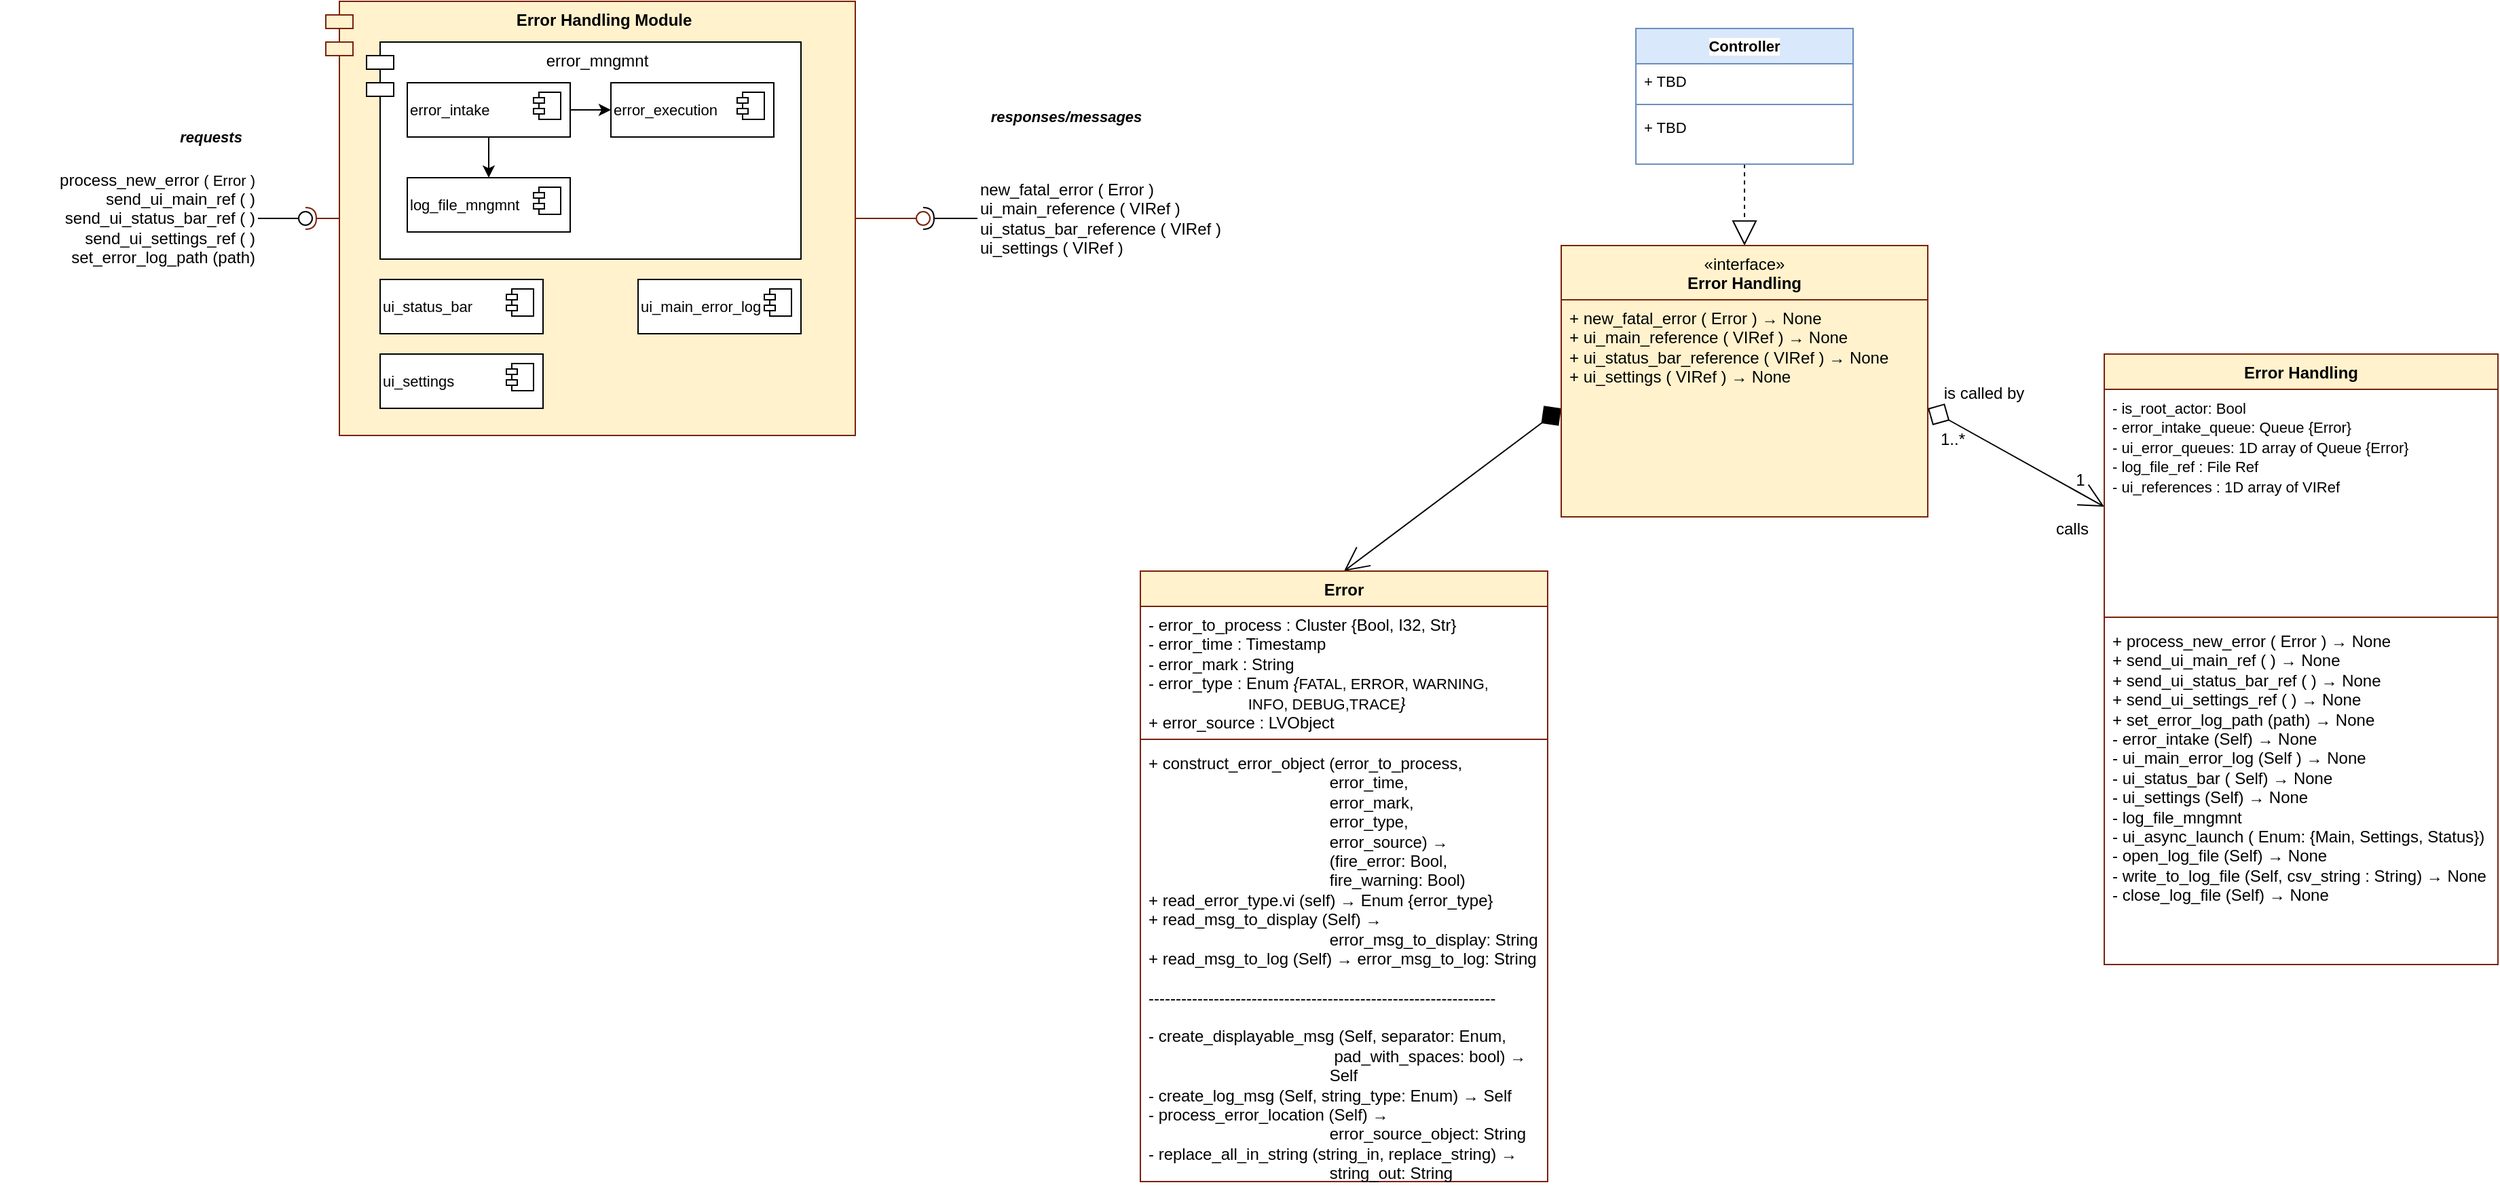 <mxfile version="24.8.6">
  <diagram name="Page-1" id="v6uyenpPt0AhzXrct-F_">
    <mxGraphModel dx="1595" dy="729" grid="1" gridSize="10" guides="1" tooltips="1" connect="1" arrows="1" fold="1" page="1" pageScale="1" pageWidth="827" pageHeight="1169" math="0" shadow="0">
      <root>
        <mxCell id="0" />
        <mxCell id="1" parent="0" />
        <mxCell id="4-AjSyIpDvZ882Wc-98p-6" style="rounded=0;orthogonalLoop=1;jettySize=auto;html=1;exitX=0.5;exitY=0;exitDx=0;exitDy=0;entryX=0;entryY=0.5;entryDx=0;entryDy=0;endArrow=diamond;endFill=1;endSize=16;startArrow=open;startFill=0;startSize=16;" parent="1" source="4-AjSyIpDvZ882Wc-98p-1" target="4-AjSyIpDvZ882Wc-98p-10" edge="1">
          <mxGeometry relative="1" as="geometry">
            <mxPoint x="254" y="270" as="targetPoint" />
          </mxGeometry>
        </mxCell>
        <mxCell id="4-AjSyIpDvZ882Wc-98p-1" value="Error" style="swimlane;fontStyle=1;align=center;verticalAlign=top;childLayout=stackLayout;horizontal=1;startSize=26;horizontalStack=0;resizeParent=1;resizeParentMax=0;resizeLast=0;collapsible=1;marginBottom=0;whiteSpace=wrap;html=1;fillColor=#FFF2CC;strokeColor=#7A220C;" parent="1" vertex="1">
          <mxGeometry x="40" y="440" width="300" height="450" as="geometry" />
        </mxCell>
        <mxCell id="4-AjSyIpDvZ882Wc-98p-2" value="- error_to_process : Cluster {Bool, I32, Str}&lt;div&gt;- error_time : Timestamp&lt;/div&gt;&lt;div&gt;- error_mark : String&lt;/div&gt;&lt;div&gt;- error_type : Enum &lt;i&gt;{&lt;/i&gt;&lt;span style=&quot;font-size: 11px; text-wrap-mode: nowrap; background-color: rgb(255, 255, 255);&quot;&gt;FATAL, ERROR, WARNING,&amp;nbsp;&lt;/span&gt;&lt;/div&gt;&lt;div&gt;&lt;span style=&quot;font-size: 11px; text-wrap-mode: nowrap; background-color: rgb(255, 255, 255);&quot;&gt;&lt;span style=&quot;white-space: pre;&quot;&gt;&#x9;&lt;/span&gt;&lt;span style=&quot;white-space: pre;&quot;&gt;&#x9;&lt;/span&gt;&lt;span style=&quot;white-space: pre;&quot;&gt;&#x9;&lt;/span&gt;INFO, DEBUG,TRACE&lt;/span&gt;&lt;i&gt;}&lt;/i&gt;&lt;/div&gt;&lt;div&gt;+ error_source : LVObject&lt;/div&gt;" style="text;strokeColor=none;fillColor=none;align=left;verticalAlign=top;spacingLeft=4;spacingRight=4;overflow=hidden;rotatable=0;points=[[0,0.5],[1,0.5]];portConstraint=eastwest;whiteSpace=wrap;html=1;" parent="4-AjSyIpDvZ882Wc-98p-1" vertex="1">
          <mxGeometry y="26" width="300" height="94" as="geometry" />
        </mxCell>
        <mxCell id="4-AjSyIpDvZ882Wc-98p-3" value="" style="line;strokeWidth=1;fillColor=none;align=left;verticalAlign=middle;spacingTop=-1;spacingLeft=3;spacingRight=3;rotatable=0;labelPosition=right;points=[];portConstraint=eastwest;strokeColor=inherit;" parent="4-AjSyIpDvZ882Wc-98p-1" vertex="1">
          <mxGeometry y="120" width="300" height="8" as="geometry" />
        </mxCell>
        <mxCell id="4-AjSyIpDvZ882Wc-98p-4" value="&lt;div&gt;&lt;span style=&quot;background-color: initial;&quot;&gt;+ construct_error_object (error_to_process,&amp;nbsp;&lt;/span&gt;&lt;/div&gt;&lt;div&gt;&lt;span style=&quot;white-space: pre;&quot;&gt;&#x9;&lt;/span&gt;&lt;span style=&quot;white-space: pre;&quot;&gt;&#x9;&lt;/span&gt;&lt;span style=&quot;white-space: pre;&quot;&gt;&#x9;&lt;/span&gt;&lt;span style=&quot;white-space: pre;&quot;&gt;&#x9;&lt;/span&gt;&lt;span style=&quot;white-space: pre;&quot;&gt;&#x9;&lt;/span&gt;error_time,&lt;br&gt;&lt;/div&gt;&lt;div&gt;&lt;span style=&quot;white-space: pre;&quot;&gt;&#x9;&lt;/span&gt;&lt;span style=&quot;white-space: pre;&quot;&gt;&#x9;&lt;/span&gt;&lt;span style=&quot;white-space: pre;&quot;&gt;&#x9;&lt;/span&gt;&lt;span style=&quot;white-space: pre;&quot;&gt;&#x9;&lt;/span&gt;&lt;span style=&quot;white-space: pre;&quot;&gt;&#x9;&lt;/span&gt;error_mark,&lt;br&gt;&lt;/div&gt;&lt;div&gt;&lt;span style=&quot;white-space: pre;&quot;&gt;&#x9;&lt;/span&gt;&lt;span style=&quot;white-space: pre;&quot;&gt;&#x9;&lt;/span&gt;&lt;span style=&quot;white-space: pre;&quot;&gt;&#x9;&lt;/span&gt;&lt;span style=&quot;white-space: pre;&quot;&gt;&#x9;&lt;/span&gt;&lt;span style=&quot;white-space: pre;&quot;&gt;&#x9;&lt;/span&gt;error_type,&lt;br&gt;&lt;/div&gt;&lt;div&gt;&lt;span style=&quot;white-space: pre;&quot;&gt;&#x9;&lt;/span&gt;&lt;span style=&quot;white-space: pre;&quot;&gt;&#x9;&lt;/span&gt;&lt;span style=&quot;white-space: pre;&quot;&gt;&#x9;&lt;/span&gt;&lt;span style=&quot;white-space: pre;&quot;&gt;&#x9;&lt;/span&gt;&lt;span style=&quot;white-space: pre;&quot;&gt;&#x9;&lt;/span&gt;error_source)&amp;nbsp;&lt;span style=&quot;background-color: initial;&quot;&gt;→&lt;/span&gt;&lt;/div&gt;&lt;div&gt;&lt;span style=&quot;white-space: pre;&quot;&gt;&#x9;&lt;/span&gt;&lt;span style=&quot;white-space: pre;&quot;&gt;&#x9;&lt;/span&gt;&lt;span style=&quot;white-space: pre;&quot;&gt;&#x9;&lt;/span&gt;&lt;span style=&quot;white-space: pre;&quot;&gt;&#x9;&lt;/span&gt;&lt;span style=&quot;white-space: pre;&quot;&gt;&#x9;&lt;/span&gt;(fire_error: Bool,&lt;/div&gt;&lt;div&gt;&lt;span style=&quot;white-space: pre;&quot;&gt;&#x9;&lt;/span&gt;&lt;span style=&quot;white-space: pre;&quot;&gt;&#x9;&lt;/span&gt;&lt;span style=&quot;white-space: pre;&quot;&gt;&#x9;&lt;/span&gt;&lt;span style=&quot;white-space: pre;&quot;&gt;&#x9;&lt;/span&gt;&lt;span style=&quot;white-space: pre;&quot;&gt;&#x9;&lt;/span&gt;fire_warning: Bool)&lt;/div&gt;&lt;div&gt;+ read_error_type.vi (self) → Enum&amp;nbsp;{error_type}&lt;/div&gt;&lt;div&gt;+&amp;nbsp;read_msg_to_display (Self) →&lt;/div&gt;&lt;div&gt;&lt;span style=&quot;white-space: pre;&quot;&gt;&#x9;&lt;/span&gt;&lt;span style=&quot;white-space: pre;&quot;&gt;&#x9;&lt;/span&gt;&lt;span style=&quot;white-space: pre;&quot;&gt;&#x9;&lt;/span&gt;&lt;span style=&quot;white-space: pre;&quot;&gt;&#x9;&lt;/span&gt;&lt;span style=&quot;white-space: pre;&quot;&gt;&#x9;&lt;/span&gt;error_msg_to_display: String&lt;/div&gt;&lt;div&gt;+ read_msg_to_log (Self) → error_msg_to_log: String&lt;/div&gt;&lt;div&gt;&lt;br&gt;&lt;/div&gt;&lt;div&gt;----------------------------------------------------------------&lt;/div&gt;&lt;div&gt;&lt;br&gt;&lt;/div&gt;&lt;div&gt;-&amp;nbsp;create_displayable_msg (Self, separator: Enum,&lt;/div&gt;&lt;div&gt;&lt;span style=&quot;white-space: pre;&quot;&gt;&#x9;&lt;/span&gt;&lt;span style=&quot;white-space: pre;&quot;&gt;&#x9;&lt;/span&gt;&lt;span style=&quot;white-space: pre;&quot;&gt;&#x9;&lt;/span&gt;&lt;span style=&quot;white-space: pre;&quot;&gt;&#x9;&lt;/span&gt;&lt;span style=&quot;white-space: pre;&quot;&gt;&#x9;&lt;/span&gt;&amp;nbsp;pad_with_spaces: bool)&amp;nbsp;&lt;span style=&quot;background-color: initial;&quot;&gt;→&lt;/span&gt;&lt;/div&gt;&lt;div&gt;&lt;span style=&quot;background-color: initial;&quot;&gt;&lt;span style=&quot;white-space: pre;&quot;&gt;&#x9;&lt;/span&gt;&lt;span style=&quot;white-space: pre;&quot;&gt;&#x9;&lt;/span&gt;&lt;span style=&quot;white-space: pre;&quot;&gt;&#x9;&lt;/span&gt;&lt;span style=&quot;white-space: pre;&quot;&gt;&#x9;&lt;/span&gt;&lt;span style=&quot;white-space: pre;&quot;&gt;&#x9;&lt;/span&gt;Self&lt;/span&gt;&lt;/div&gt;&lt;div&gt;-&amp;nbsp;create_log_msg (Self, string_type: Enum) → Self&lt;/div&gt;&lt;div&gt;- process_error_location (Self) →&lt;/div&gt;&lt;div&gt;&lt;span style=&quot;white-space: pre;&quot;&gt;&#x9;&lt;/span&gt;&lt;span style=&quot;white-space: pre;&quot;&gt;&#x9;&lt;/span&gt;&lt;span style=&quot;white-space: pre;&quot;&gt;&#x9;&lt;/span&gt;&lt;span style=&quot;white-space: pre;&quot;&gt;&#x9;&lt;/span&gt;&lt;span style=&quot;white-space: pre;&quot;&gt;&#x9;&lt;/span&gt;error_source_object: String&lt;/div&gt;&lt;div&gt;- replace_all_in_string (string_in, replace_string)&amp;nbsp;&lt;span style=&quot;background-color: initial;&quot;&gt;→&lt;/span&gt;&lt;/div&gt;&lt;div&gt;&lt;span style=&quot;background-color: initial;&quot;&gt;&lt;span style=&quot;white-space: pre;&quot;&gt;&#x9;&lt;/span&gt;&lt;span style=&quot;white-space: pre;&quot;&gt;&#x9;&lt;/span&gt;&lt;span style=&quot;white-space: pre;&quot;&gt;&#x9;&lt;/span&gt;&lt;span style=&quot;white-space: pre;&quot;&gt;&#x9;&lt;/span&gt;&lt;span style=&quot;white-space: pre;&quot;&gt;&#x9;&lt;/span&gt;string_out: String&lt;/span&gt;&lt;/div&gt;&lt;div&gt;&lt;br&gt;&lt;/div&gt;&lt;div&gt;&lt;br&gt;&lt;/div&gt;" style="text;strokeColor=none;fillColor=none;align=left;verticalAlign=top;spacingLeft=4;spacingRight=4;overflow=hidden;rotatable=0;points=[[0,0.5],[1,0.5]];portConstraint=eastwest;whiteSpace=wrap;html=1;" parent="4-AjSyIpDvZ882Wc-98p-1" vertex="1">
          <mxGeometry y="128" width="300" height="322" as="geometry" />
        </mxCell>
        <mxCell id="4-AjSyIpDvZ882Wc-98p-85" style="edgeStyle=none;shape=connector;rounded=0;orthogonalLoop=1;jettySize=auto;html=1;strokeColor=default;align=center;verticalAlign=middle;fontFamily=Helvetica;fontSize=11;fontColor=default;labelBackgroundColor=default;endArrow=block;endFill=0;endSize=16;entryX=0.5;entryY=0;entryDx=0;entryDy=0;dashed=1;exitX=0.5;exitY=1;exitDx=0;exitDy=0;" parent="1" source="4-AjSyIpDvZ882Wc-98p-81" target="4-AjSyIpDvZ882Wc-98p-7" edge="1">
          <mxGeometry relative="1" as="geometry">
            <mxPoint x="250" y="60" as="targetPoint" />
          </mxGeometry>
        </mxCell>
        <mxCell id="4-AjSyIpDvZ882Wc-98p-7" value="&lt;span style=&quot;font-weight: 400;&quot;&gt;«interface»&lt;/span&gt;&lt;br style=&quot;font-weight: 400;&quot;&gt;&lt;b&gt;Error Handling&lt;/b&gt;" style="swimlane;fontStyle=1;align=center;verticalAlign=top;childLayout=stackLayout;horizontal=1;startSize=40;horizontalStack=0;resizeParent=1;resizeParentMax=0;resizeLast=0;collapsible=1;marginBottom=0;whiteSpace=wrap;html=1;strokeColor=#7A220C;fillColor=#fff2cc;" parent="1" vertex="1">
          <mxGeometry x="350" y="200" width="270" height="200" as="geometry" />
        </mxCell>
        <mxCell id="4-AjSyIpDvZ882Wc-98p-10" value="+ new_fatal_error ( Error ) → None&lt;div&gt;+ ui_main_reference ( VIRef ) → None&lt;/div&gt;&lt;div&gt;+ ui_status_bar_reference&lt;span style=&quot;background-color: initial;&quot;&gt;&amp;nbsp;&lt;/span&gt;&lt;span style=&quot;background-color: initial;&quot;&gt;( VIRef ) → None&lt;/span&gt;&lt;/div&gt;&lt;div&gt;+&amp;nbsp;&lt;span style=&quot;background-color: initial;&quot;&gt;ui_settings&lt;/span&gt;&lt;span style=&quot;background-color: initial;&quot;&gt;&amp;nbsp;&lt;/span&gt;&lt;span style=&quot;background-color: initial;&quot;&gt;( VIRef ) → None&lt;/span&gt;&lt;/div&gt;" style="text;strokeColor=#7A220C;fillColor=#fff2cc;align=left;verticalAlign=top;spacingLeft=4;spacingRight=4;overflow=hidden;rotatable=0;points=[[0,0.5],[1,0.5]];portConstraint=eastwest;whiteSpace=wrap;html=1;" parent="4-AjSyIpDvZ882Wc-98p-7" vertex="1">
          <mxGeometry y="40" width="270" height="160" as="geometry" />
        </mxCell>
        <mxCell id="4-AjSyIpDvZ882Wc-98p-43" style="edgeStyle=none;shape=connector;rounded=0;orthogonalLoop=1;jettySize=auto;html=1;entryX=1;entryY=0.5;entryDx=0;entryDy=0;strokeColor=default;align=center;verticalAlign=middle;fontFamily=Helvetica;fontSize=11;fontColor=default;labelBackgroundColor=default;endArrow=diamond;endFill=0;exitX=0;exitY=0.25;exitDx=0;exitDy=0;endSize=16;startArrow=open;startFill=0;startSize=16;" parent="1" source="4-AjSyIpDvZ882Wc-98p-87" target="4-AjSyIpDvZ882Wc-98p-10" edge="1">
          <mxGeometry relative="1" as="geometry">
            <mxPoint x="600" y="333" as="sourcePoint" />
          </mxGeometry>
        </mxCell>
        <mxCell id="4-AjSyIpDvZ882Wc-98p-92" value="is called by" style="edgeLabel;html=1;align=center;verticalAlign=middle;resizable=0;points=[];strokeColor=#7A220C;spacingLeft=4;spacingRight=4;fontFamily=Helvetica;fontSize=12;fontColor=default;fillColor=#fff2cc;gradientColor=none;labelBackgroundColor=none;" parent="4-AjSyIpDvZ882Wc-98p-43" vertex="1" connectable="0">
          <mxGeometry x="0.833" y="-2" relative="1" as="geometry">
            <mxPoint x="29" y="-16" as="offset" />
          </mxGeometry>
        </mxCell>
        <mxCell id="4-AjSyIpDvZ882Wc-98p-93" value="1" style="edgeLabel;html=1;align=center;verticalAlign=middle;resizable=0;points=[];strokeColor=#7A220C;spacingLeft=4;spacingRight=4;fontFamily=Helvetica;fontSize=12;fontColor=default;fillColor=#fff2cc;gradientColor=none;labelBackgroundColor=none;" parent="4-AjSyIpDvZ882Wc-98p-43" vertex="1" connectable="0">
          <mxGeometry x="-0.878" y="1" relative="1" as="geometry">
            <mxPoint x="-10" y="-16" as="offset" />
          </mxGeometry>
        </mxCell>
        <mxCell id="4-AjSyIpDvZ882Wc-98p-94" value="calls" style="edgeLabel;html=1;align=center;verticalAlign=middle;resizable=0;points=[];strokeColor=#7A220C;spacingLeft=4;spacingRight=4;fontFamily=Helvetica;fontSize=12;fontColor=default;fillColor=#fff2cc;gradientColor=none;labelBackgroundColor=none;" parent="4-AjSyIpDvZ882Wc-98p-43" vertex="1" connectable="0">
          <mxGeometry x="-0.918" y="2" relative="1" as="geometry">
            <mxPoint x="-18" y="17" as="offset" />
          </mxGeometry>
        </mxCell>
        <mxCell id="4-AjSyIpDvZ882Wc-98p-95" value="1..*" style="edgeLabel;html=1;align=center;verticalAlign=middle;resizable=0;points=[];strokeColor=#7A220C;spacingLeft=4;spacingRight=4;fontFamily=Helvetica;fontSize=12;fontColor=default;fillColor=#fff2cc;gradientColor=none;labelBackgroundColor=none;" parent="4-AjSyIpDvZ882Wc-98p-43" vertex="1" connectable="0">
          <mxGeometry x="0.836" y="3" relative="1" as="geometry">
            <mxPoint x="8" y="14" as="offset" />
          </mxGeometry>
        </mxCell>
        <mxCell id="4-AjSyIpDvZ882Wc-98p-81" value="Controller" style="swimlane;fontStyle=1;align=center;verticalAlign=top;childLayout=stackLayout;horizontal=1;startSize=26;horizontalStack=0;resizeParent=1;resizeParentMax=0;resizeLast=0;collapsible=1;marginBottom=0;whiteSpace=wrap;html=1;fontFamily=Helvetica;fontSize=11;labelBackgroundColor=default;fillColor=#dae8fc;strokeColor=#6c8ebf;" parent="1" vertex="1">
          <mxGeometry x="405" y="40" width="160" height="100" as="geometry">
            <mxRectangle x="405" y="40" width="90" height="30" as="alternateBounds" />
          </mxGeometry>
        </mxCell>
        <mxCell id="4-AjSyIpDvZ882Wc-98p-82" value="+ TBD" style="text;strokeColor=none;fillColor=none;align=left;verticalAlign=top;spacingLeft=4;spacingRight=4;overflow=hidden;rotatable=0;points=[[0,0.5],[1,0.5]];portConstraint=eastwest;whiteSpace=wrap;html=1;fontFamily=Helvetica;fontSize=11;fontColor=default;labelBackgroundColor=default;" parent="4-AjSyIpDvZ882Wc-98p-81" vertex="1">
          <mxGeometry y="26" width="160" height="26" as="geometry" />
        </mxCell>
        <mxCell id="4-AjSyIpDvZ882Wc-98p-83" value="" style="line;strokeWidth=1;fillColor=none;align=left;verticalAlign=middle;spacingTop=-1;spacingLeft=3;spacingRight=3;rotatable=0;labelPosition=right;points=[];portConstraint=eastwest;strokeColor=inherit;fontFamily=Helvetica;fontSize=11;fontColor=default;labelBackgroundColor=default;" parent="4-AjSyIpDvZ882Wc-98p-81" vertex="1">
          <mxGeometry y="52" width="160" height="8" as="geometry" />
        </mxCell>
        <mxCell id="4-AjSyIpDvZ882Wc-98p-84" value="+ TBD" style="text;strokeColor=none;fillColor=none;align=left;verticalAlign=top;spacingLeft=4;spacingRight=4;overflow=hidden;rotatable=0;points=[[0,0.5],[1,0.5]];portConstraint=eastwest;whiteSpace=wrap;html=1;fontFamily=Helvetica;fontSize=11;fontColor=default;labelBackgroundColor=default;" parent="4-AjSyIpDvZ882Wc-98p-81" vertex="1">
          <mxGeometry y="60" width="160" height="40" as="geometry" />
        </mxCell>
        <mxCell id="4-AjSyIpDvZ882Wc-98p-87" value="&lt;b&gt;Error Handling&lt;/b&gt;" style="swimlane;fontStyle=1;align=center;verticalAlign=top;childLayout=stackLayout;horizontal=1;startSize=26;horizontalStack=0;resizeParent=1;resizeParentMax=0;resizeLast=0;collapsible=1;marginBottom=0;whiteSpace=wrap;html=1;strokeColor=#7A220C;spacingLeft=4;spacingRight=4;fontFamily=Helvetica;fontSize=12;fontColor=default;fillColor=#fff2cc;gradientColor=none;" parent="1" vertex="1">
          <mxGeometry x="750" y="280" width="290" height="450" as="geometry" />
        </mxCell>
        <mxCell id="4-AjSyIpDvZ882Wc-98p-88" value="&lt;span style=&quot;font-size: 11px;&quot;&gt;- is_root_actor: Bool&lt;/span&gt;&lt;div&gt;&lt;span style=&quot;font-size: 11px;&quot;&gt;- error_intake_queue: Queue {Error}&lt;/span&gt;&lt;/div&gt;&lt;div&gt;&lt;span style=&quot;font-size: 11px;&quot;&gt;- ui_error_queues: 1D array of Queue {Error}&lt;/span&gt;&lt;/div&gt;&lt;div&gt;&lt;span style=&quot;font-size: 11px;&quot;&gt;- log_file_ref : File Ref&lt;/span&gt;&lt;/div&gt;&lt;div&gt;&lt;span style=&quot;font-size: 11px;&quot;&gt;- ui_references : 1D array of VIRef&lt;/span&gt;&lt;/div&gt;" style="text;strokeColor=none;fillColor=none;align=left;verticalAlign=top;spacingLeft=4;spacingRight=4;overflow=hidden;rotatable=0;points=[[0,0.5],[1,0.5]];portConstraint=eastwest;whiteSpace=wrap;html=1;fontFamily=Helvetica;fontSize=12;fontColor=default;" parent="4-AjSyIpDvZ882Wc-98p-87" vertex="1">
          <mxGeometry y="26" width="290" height="164" as="geometry" />
        </mxCell>
        <mxCell id="4-AjSyIpDvZ882Wc-98p-89" value="" style="line;strokeWidth=1;fillColor=none;align=left;verticalAlign=middle;spacingTop=-1;spacingLeft=3;spacingRight=3;rotatable=0;labelPosition=right;points=[];portConstraint=eastwest;strokeColor=inherit;fontFamily=Helvetica;fontSize=12;fontColor=default;" parent="4-AjSyIpDvZ882Wc-98p-87" vertex="1">
          <mxGeometry y="190" width="290" height="8" as="geometry" />
        </mxCell>
        <mxCell id="4-AjSyIpDvZ882Wc-98p-90" value="+ process_new_error ( Error ) → None&lt;div&gt;+ send_ui_main_ref ( )&lt;span style=&quot;background-color: initial;&quot;&gt;&amp;nbsp;&lt;/span&gt;&lt;span style=&quot;background-color: initial;&quot;&gt;→ None&lt;/span&gt;&lt;/div&gt;&lt;div&gt;+ send_ui_status_bar_ref&amp;nbsp;( )&amp;nbsp;→ None&lt;br&gt;&lt;div&gt;+ send_ui_settings_ref&lt;span style=&quot;background-color: initial;&quot;&gt;&amp;nbsp;&lt;/span&gt;&lt;span style=&quot;background-color: initial;&quot;&gt;( )&lt;/span&gt;&lt;span style=&quot;background-color: initial;&quot;&gt;&amp;nbsp;&lt;/span&gt;&lt;span style=&quot;background-color: initial;&quot;&gt;→ None&lt;/span&gt;&lt;/div&gt;&lt;div&gt;&lt;span style=&quot;background-color: initial;&quot;&gt;+ set_error_log_path (path) → None&lt;/span&gt;&lt;/div&gt;&lt;div&gt;&lt;span style=&quot;background-color: initial;&quot;&gt;- error_intake (Self) → None&lt;/span&gt;&lt;/div&gt;&lt;div&gt;- ui_main_error_log&lt;span style=&quot;background-color: initial;&quot;&gt;&amp;nbsp;&lt;/span&gt;&lt;span style=&quot;background-color: initial;&quot;&gt;(&lt;/span&gt;&lt;span style=&quot;background-color: initial;&quot;&gt;Self&lt;/span&gt;&lt;span style=&quot;background-color: initial;&quot;&gt;&amp;nbsp;)&lt;/span&gt;&lt;span style=&quot;background-color: initial;&quot;&gt;&amp;nbsp;&lt;/span&gt;&lt;span style=&quot;background-color: initial;&quot;&gt;→ None&lt;/span&gt;&lt;/div&gt;&lt;div&gt;- ui_status_bar&lt;span style=&quot;background-color: initial;&quot;&gt;&amp;nbsp;&lt;/span&gt;&lt;span style=&quot;background-color: initial;&quot;&gt;(&amp;nbsp;&lt;/span&gt;&lt;span style=&quot;background-color: initial;&quot;&gt;Self&lt;/span&gt;&lt;span style=&quot;background-color: initial;&quot;&gt;)&lt;/span&gt;&lt;span style=&quot;background-color: initial;&quot;&gt;&amp;nbsp;&lt;/span&gt;&lt;span style=&quot;background-color: initial;&quot;&gt;→ None&lt;/span&gt;&lt;/div&gt;&lt;div&gt;&lt;span style=&quot;background-color: initial;&quot;&gt;- ui_settings&lt;/span&gt;&lt;span style=&quot;background-color: initial;&quot;&gt;&amp;nbsp;&lt;/span&gt;&lt;span style=&quot;background-color: initial;&quot;&gt;(&lt;/span&gt;&lt;span style=&quot;background-color: initial;&quot;&gt;Self&lt;/span&gt;&lt;span style=&quot;background-color: initial;&quot;&gt;)&lt;/span&gt;&lt;span style=&quot;background-color: initial;&quot;&gt;&amp;nbsp;&lt;/span&gt;&lt;span style=&quot;background-color: initial;&quot;&gt;→ None&lt;/span&gt;&lt;/div&gt;&lt;div&gt;- log_file_mngmnt&lt;/div&gt;&lt;/div&gt;&lt;div&gt;- ui_async_launch ( Enum: {Main, Settings, Status})&lt;/div&gt;&lt;div&gt;- open_log_file (Self) → None&lt;/div&gt;&lt;div&gt;- write_to_log_file (Self, csv_string : String) → None&lt;/div&gt;&lt;div&gt;- close_log_file (Self) → None&lt;br&gt;&lt;/div&gt;" style="text;strokeColor=none;fillColor=none;align=left;verticalAlign=top;spacingLeft=4;spacingRight=4;overflow=hidden;rotatable=0;points=[[0,0.5],[1,0.5]];portConstraint=eastwest;whiteSpace=wrap;html=1;fontFamily=Helvetica;fontSize=12;fontColor=default;" parent="4-AjSyIpDvZ882Wc-98p-87" vertex="1">
          <mxGeometry y="198" width="290" height="252" as="geometry" />
        </mxCell>
        <mxCell id="OTXjXZgWHcr9sIk7zCdE-17" value="" style="group" parent="1" vertex="1" connectable="0">
          <mxGeometry x="-800" y="20" width="910" height="320" as="geometry" />
        </mxCell>
        <mxCell id="4-AjSyIpDvZ882Wc-98p-16" value="&lt;b style=&quot;font-size: 12px;&quot;&gt;Error Handling Module&lt;/b&gt;" style="shape=module;align=left;spacingLeft=20;align=center;verticalAlign=top;whiteSpace=wrap;html=1;fontFamily=Helvetica;fontSize=11;labelBackgroundColor=none;fillColor=#fff2cc;strokeColor=#7A220C;" parent="OTXjXZgWHcr9sIk7zCdE-17" vertex="1">
          <mxGeometry x="240" width="390" height="320" as="geometry" />
        </mxCell>
        <mxCell id="4-AjSyIpDvZ882Wc-98p-17" value="" style="rounded=0;orthogonalLoop=1;jettySize=auto;html=1;endArrow=halfCircle;endFill=0;endSize=6;strokeWidth=1;sketch=0;strokeColor=#7A220C;align=center;verticalAlign=middle;fontFamily=Helvetica;fontSize=11;fontColor=default;labelBackgroundColor=default;exitX=0;exitY=0.5;exitDx=10;exitDy=0;exitPerimeter=0;fillColor=#fff2cc;" parent="OTXjXZgWHcr9sIk7zCdE-17" source="4-AjSyIpDvZ882Wc-98p-16" target="4-AjSyIpDvZ882Wc-98p-19" edge="1">
          <mxGeometry relative="1" as="geometry">
            <mxPoint x="350" y="140" as="sourcePoint" />
          </mxGeometry>
        </mxCell>
        <mxCell id="4-AjSyIpDvZ882Wc-98p-18" value="" style="rounded=0;orthogonalLoop=1;jettySize=auto;html=1;endArrow=oval;endFill=0;sketch=0;sourcePerimeterSpacing=0;targetPerimeterSpacing=0;endSize=10;strokeColor=default;align=center;verticalAlign=middle;fontFamily=Helvetica;fontSize=11;fontColor=default;labelBackgroundColor=default;entryX=0.7;entryY=0.633;entryDx=0;entryDy=0;entryPerimeter=0;exitX=1;exitY=0.5;exitDx=0;exitDy=0;" parent="OTXjXZgWHcr9sIk7zCdE-17" source="4-AjSyIpDvZ882Wc-98p-42" target="4-AjSyIpDvZ882Wc-98p-19" edge="1">
          <mxGeometry relative="1" as="geometry">
            <mxPoint x="185" y="155" as="sourcePoint" />
          </mxGeometry>
        </mxCell>
        <mxCell id="4-AjSyIpDvZ882Wc-98p-19" value="" style="ellipse;whiteSpace=wrap;html=1;align=center;aspect=fixed;fillColor=none;strokeColor=none;resizable=0;perimeter=centerPerimeter;rotatable=0;allowArrows=0;points=[];outlineConnect=1;fontFamily=Helvetica;fontSize=11;fontColor=default;labelBackgroundColor=default;" parent="OTXjXZgWHcr9sIk7zCdE-17" vertex="1">
          <mxGeometry x="220" y="155" width="10" height="10" as="geometry" />
        </mxCell>
        <mxCell id="4-AjSyIpDvZ882Wc-98p-27" value="ui_main_error_log" style="html=1;dropTarget=0;whiteSpace=wrap;fontFamily=Helvetica;fontSize=11;fontColor=default;labelBackgroundColor=default;align=left;" parent="OTXjXZgWHcr9sIk7zCdE-17" vertex="1">
          <mxGeometry x="470" y="205" width="120" height="40" as="geometry" />
        </mxCell>
        <mxCell id="4-AjSyIpDvZ882Wc-98p-28" value="" style="shape=module;jettyWidth=8;jettyHeight=4;fontFamily=Helvetica;fontSize=11;fontColor=default;labelBackgroundColor=default;" parent="4-AjSyIpDvZ882Wc-98p-27" vertex="1">
          <mxGeometry x="1" width="20" height="20" relative="1" as="geometry">
            <mxPoint x="-27" y="7" as="offset" />
          </mxGeometry>
        </mxCell>
        <mxCell id="4-AjSyIpDvZ882Wc-98p-29" value="&lt;span style=&quot;text-align: center;&quot;&gt;ui_status_bar&lt;/span&gt;" style="html=1;dropTarget=0;whiteSpace=wrap;fontFamily=Helvetica;fontSize=11;fontColor=default;labelBackgroundColor=default;align=left;" parent="OTXjXZgWHcr9sIk7zCdE-17" vertex="1">
          <mxGeometry x="280" y="205" width="120" height="40" as="geometry" />
        </mxCell>
        <mxCell id="4-AjSyIpDvZ882Wc-98p-30" value="" style="shape=module;jettyWidth=8;jettyHeight=4;fontFamily=Helvetica;fontSize=11;fontColor=default;labelBackgroundColor=default;" parent="4-AjSyIpDvZ882Wc-98p-29" vertex="1">
          <mxGeometry x="1" width="20" height="20" relative="1" as="geometry">
            <mxPoint x="-27" y="7" as="offset" />
          </mxGeometry>
        </mxCell>
        <mxCell id="4-AjSyIpDvZ882Wc-98p-35" value="" style="rounded=0;orthogonalLoop=1;jettySize=auto;html=1;endArrow=halfCircle;endFill=0;endSize=6;strokeWidth=1;sketch=0;strokeColor=default;align=center;verticalAlign=middle;fontFamily=Helvetica;fontSize=11;fontColor=default;labelBackgroundColor=default;exitX=0;exitY=0.5;exitDx=0;exitDy=0;" parent="OTXjXZgWHcr9sIk7zCdE-17" source="4-AjSyIpDvZ882Wc-98p-41" edge="1">
          <mxGeometry relative="1" as="geometry">
            <mxPoint x="720" y="140" as="sourcePoint" />
            <mxPoint x="680" y="160" as="targetPoint" />
          </mxGeometry>
        </mxCell>
        <mxCell id="4-AjSyIpDvZ882Wc-98p-36" value="" style="rounded=0;orthogonalLoop=1;jettySize=auto;html=1;endArrow=oval;endFill=0;sketch=0;sourcePerimeterSpacing=0;targetPerimeterSpacing=0;endSize=10;strokeColor=#7A220C;align=center;verticalAlign=middle;fontFamily=Helvetica;fontSize=11;fontColor=default;labelBackgroundColor=default;exitX=1;exitY=0.5;exitDx=0;exitDy=0;fillColor=#fff2cc;" parent="OTXjXZgWHcr9sIk7zCdE-17" source="4-AjSyIpDvZ882Wc-98p-16" edge="1">
          <mxGeometry relative="1" as="geometry">
            <mxPoint x="650" y="135" as="sourcePoint" />
            <mxPoint x="680" y="160" as="targetPoint" />
          </mxGeometry>
        </mxCell>
        <mxCell id="4-AjSyIpDvZ882Wc-98p-67" value="&lt;span style=&quot;text-align: center;&quot;&gt;ui_settings&lt;/span&gt;" style="html=1;dropTarget=0;whiteSpace=wrap;fontFamily=Helvetica;fontSize=11;fontColor=default;labelBackgroundColor=default;align=left;" parent="OTXjXZgWHcr9sIk7zCdE-17" vertex="1">
          <mxGeometry x="280" y="260" width="120" height="40" as="geometry" />
        </mxCell>
        <mxCell id="4-AjSyIpDvZ882Wc-98p-68" value="" style="shape=module;jettyWidth=8;jettyHeight=4;fontFamily=Helvetica;fontSize=11;fontColor=default;labelBackgroundColor=default;" parent="4-AjSyIpDvZ882Wc-98p-67" vertex="1">
          <mxGeometry x="1" width="20" height="20" relative="1" as="geometry">
            <mxPoint x="-27" y="7" as="offset" />
          </mxGeometry>
        </mxCell>
        <mxCell id="OTXjXZgWHcr9sIk7zCdE-14" value="" style="group" parent="OTXjXZgWHcr9sIk7zCdE-17" vertex="1" connectable="0">
          <mxGeometry x="720" y="70" width="190" height="150" as="geometry" />
        </mxCell>
        <mxCell id="4-AjSyIpDvZ882Wc-98p-39" value="&lt;i&gt;responses/messages&lt;/i&gt;" style="text;html=1;align=center;verticalAlign=middle;resizable=0;points=[];autosize=1;strokeColor=none;fillColor=none;fontFamily=Helvetica;fontSize=11;fontColor=default;labelBackgroundColor=default;fontStyle=1" parent="OTXjXZgWHcr9sIk7zCdE-14" vertex="1">
          <mxGeometry width="130" height="30" as="geometry" />
        </mxCell>
        <mxCell id="4-AjSyIpDvZ882Wc-98p-41" value="&lt;span style=&quot;font-size: 12px;&quot;&gt;new_fatal_error ( Error )&lt;/span&gt;&lt;div&gt;&lt;span style=&quot;font-size: 12px;&quot;&gt;ui_main_reference ( VIRef )&lt;/span&gt;&lt;span style=&quot;font-size: 12px;&quot;&gt;&lt;/span&gt;&lt;/div&gt;&lt;div&gt;&lt;span style=&quot;font-size: 12px;&quot;&gt;ui_status_bar_reference&lt;/span&gt;&lt;span style=&quot;font-size: 12px;&quot;&gt;&amp;nbsp;&lt;/span&gt;&lt;span style=&quot;font-size: 12px;&quot;&gt;( VIRef )&lt;/span&gt;&lt;span style=&quot;font-size: 12px;&quot;&gt;&lt;/span&gt;&lt;/div&gt;&lt;div&gt;&lt;span style=&quot;font-size: 12px;&quot;&gt;ui_settings&lt;/span&gt;&lt;span style=&quot;font-size: 12px;&quot;&gt;&amp;nbsp;&lt;/span&gt;&lt;span style=&quot;font-size: 12px;&quot;&gt;( VIRef )&amp;nbsp;&lt;/span&gt;&lt;/div&gt;" style="rounded=0;whiteSpace=wrap;html=1;fontFamily=Helvetica;fontSize=11;fontColor=default;labelBackgroundColor=none;strokeColor=none;align=left;fillColor=none;" parent="OTXjXZgWHcr9sIk7zCdE-14" vertex="1">
          <mxGeometry y="30" width="190" height="120" as="geometry" />
        </mxCell>
        <mxCell id="OTXjXZgWHcr9sIk7zCdE-15" value="" style="group" parent="OTXjXZgWHcr9sIk7zCdE-17" vertex="1" connectable="0">
          <mxGeometry x="270" y="30" width="320" height="160" as="geometry" />
        </mxCell>
        <mxCell id="OTXjXZgWHcr9sIk7zCdE-3" value="error_mngmnt" style="shape=module;align=left;spacingLeft=20;align=center;verticalAlign=top;whiteSpace=wrap;html=1;" parent="OTXjXZgWHcr9sIk7zCdE-15" vertex="1">
          <mxGeometry width="320" height="160" as="geometry" />
        </mxCell>
        <mxCell id="OTXjXZgWHcr9sIk7zCdE-1" value="log_file_mngmnt" style="html=1;dropTarget=0;whiteSpace=wrap;fontFamily=Helvetica;fontSize=11;fontColor=default;labelBackgroundColor=default;align=left;" parent="OTXjXZgWHcr9sIk7zCdE-15" vertex="1">
          <mxGeometry x="30" y="100" width="120" height="40" as="geometry" />
        </mxCell>
        <mxCell id="OTXjXZgWHcr9sIk7zCdE-2" value="" style="shape=module;jettyWidth=8;jettyHeight=4;fontFamily=Helvetica;fontSize=11;fontColor=default;labelBackgroundColor=default;" parent="OTXjXZgWHcr9sIk7zCdE-1" vertex="1">
          <mxGeometry x="1" width="20" height="20" relative="1" as="geometry">
            <mxPoint x="-27" y="7" as="offset" />
          </mxGeometry>
        </mxCell>
        <mxCell id="OTXjXZgWHcr9sIk7zCdE-9" style="rounded=0;orthogonalLoop=1;jettySize=auto;html=1;exitX=0.5;exitY=1;exitDx=0;exitDy=0;entryX=0.5;entryY=0;entryDx=0;entryDy=0;" parent="OTXjXZgWHcr9sIk7zCdE-15" source="OTXjXZgWHcr9sIk7zCdE-6" target="OTXjXZgWHcr9sIk7zCdE-1" edge="1">
          <mxGeometry relative="1" as="geometry" />
        </mxCell>
        <mxCell id="OTXjXZgWHcr9sIk7zCdE-12" style="rounded=0;orthogonalLoop=1;jettySize=auto;html=1;exitX=1;exitY=0.5;exitDx=0;exitDy=0;entryX=0;entryY=0.5;entryDx=0;entryDy=0;" parent="OTXjXZgWHcr9sIk7zCdE-15" source="OTXjXZgWHcr9sIk7zCdE-6" target="OTXjXZgWHcr9sIk7zCdE-10" edge="1">
          <mxGeometry relative="1" as="geometry" />
        </mxCell>
        <mxCell id="OTXjXZgWHcr9sIk7zCdE-6" value="error_intake" style="html=1;dropTarget=0;whiteSpace=wrap;fontFamily=Helvetica;fontSize=11;fontColor=default;labelBackgroundColor=default;align=left;" parent="OTXjXZgWHcr9sIk7zCdE-15" vertex="1">
          <mxGeometry x="30" y="30" width="120" height="40" as="geometry" />
        </mxCell>
        <mxCell id="OTXjXZgWHcr9sIk7zCdE-7" value="" style="shape=module;jettyWidth=8;jettyHeight=4;fontFamily=Helvetica;fontSize=11;fontColor=default;labelBackgroundColor=default;" parent="OTXjXZgWHcr9sIk7zCdE-6" vertex="1">
          <mxGeometry x="1" width="20" height="20" relative="1" as="geometry">
            <mxPoint x="-27" y="7" as="offset" />
          </mxGeometry>
        </mxCell>
        <mxCell id="OTXjXZgWHcr9sIk7zCdE-10" value="error_execution" style="html=1;dropTarget=0;whiteSpace=wrap;fontFamily=Helvetica;fontSize=11;fontColor=default;labelBackgroundColor=default;align=left;" parent="OTXjXZgWHcr9sIk7zCdE-15" vertex="1">
          <mxGeometry x="180" y="30" width="120" height="40" as="geometry" />
        </mxCell>
        <mxCell id="OTXjXZgWHcr9sIk7zCdE-11" value="" style="shape=module;jettyWidth=8;jettyHeight=4;fontFamily=Helvetica;fontSize=11;fontColor=default;labelBackgroundColor=default;" parent="OTXjXZgWHcr9sIk7zCdE-10" vertex="1">
          <mxGeometry x="1" width="20" height="20" relative="1" as="geometry">
            <mxPoint x="-27" y="7" as="offset" />
          </mxGeometry>
        </mxCell>
        <mxCell id="OTXjXZgWHcr9sIk7zCdE-16" value="" style="group" parent="OTXjXZgWHcr9sIk7zCdE-17" vertex="1" connectable="0">
          <mxGeometry y="85" width="190" height="120" as="geometry" />
        </mxCell>
        <mxCell id="4-AjSyIpDvZ882Wc-98p-38" value="&lt;i&gt;requests&lt;/i&gt;" style="text;html=1;align=center;verticalAlign=middle;resizable=0;points=[];autosize=1;strokeColor=none;fillColor=none;fontFamily=Helvetica;fontSize=11;fontColor=default;labelBackgroundColor=default;fontStyle=1" parent="OTXjXZgWHcr9sIk7zCdE-16" vertex="1">
          <mxGeometry x="120" width="70" height="30" as="geometry" />
        </mxCell>
        <mxCell id="4-AjSyIpDvZ882Wc-98p-42" value="&lt;span style=&quot;font-size: 12px;&quot;&gt;process_new_error&amp;nbsp;&lt;/span&gt;( Error )&lt;div&gt;&lt;span style=&quot;font-size: 12px;&quot;&gt;send_ui_main_ref ( )&lt;/span&gt;&lt;/div&gt;&lt;div&gt;&lt;span style=&quot;font-size: 12px;&quot;&gt;send_ui_status_bar_ref ( )&lt;/span&gt;&lt;span style=&quot;font-size: 12px;&quot;&gt;&lt;/span&gt;&lt;/div&gt;&lt;div&gt;&lt;span style=&quot;font-size: 12px;&quot;&gt;send_ui_settings_ref ( )&lt;/span&gt;&lt;/div&gt;&lt;div&gt;&lt;span style=&quot;font-size: 12px;&quot;&gt;set_error_log_path (path)&lt;/span&gt;&lt;/div&gt;" style="rounded=0;whiteSpace=wrap;html=1;fontFamily=Helvetica;fontSize=11;fontColor=default;labelBackgroundColor=none;strokeColor=none;align=right;fillColor=none;" parent="OTXjXZgWHcr9sIk7zCdE-16" vertex="1">
          <mxGeometry y="30" width="190" height="90" as="geometry" />
        </mxCell>
      </root>
    </mxGraphModel>
  </diagram>
</mxfile>
